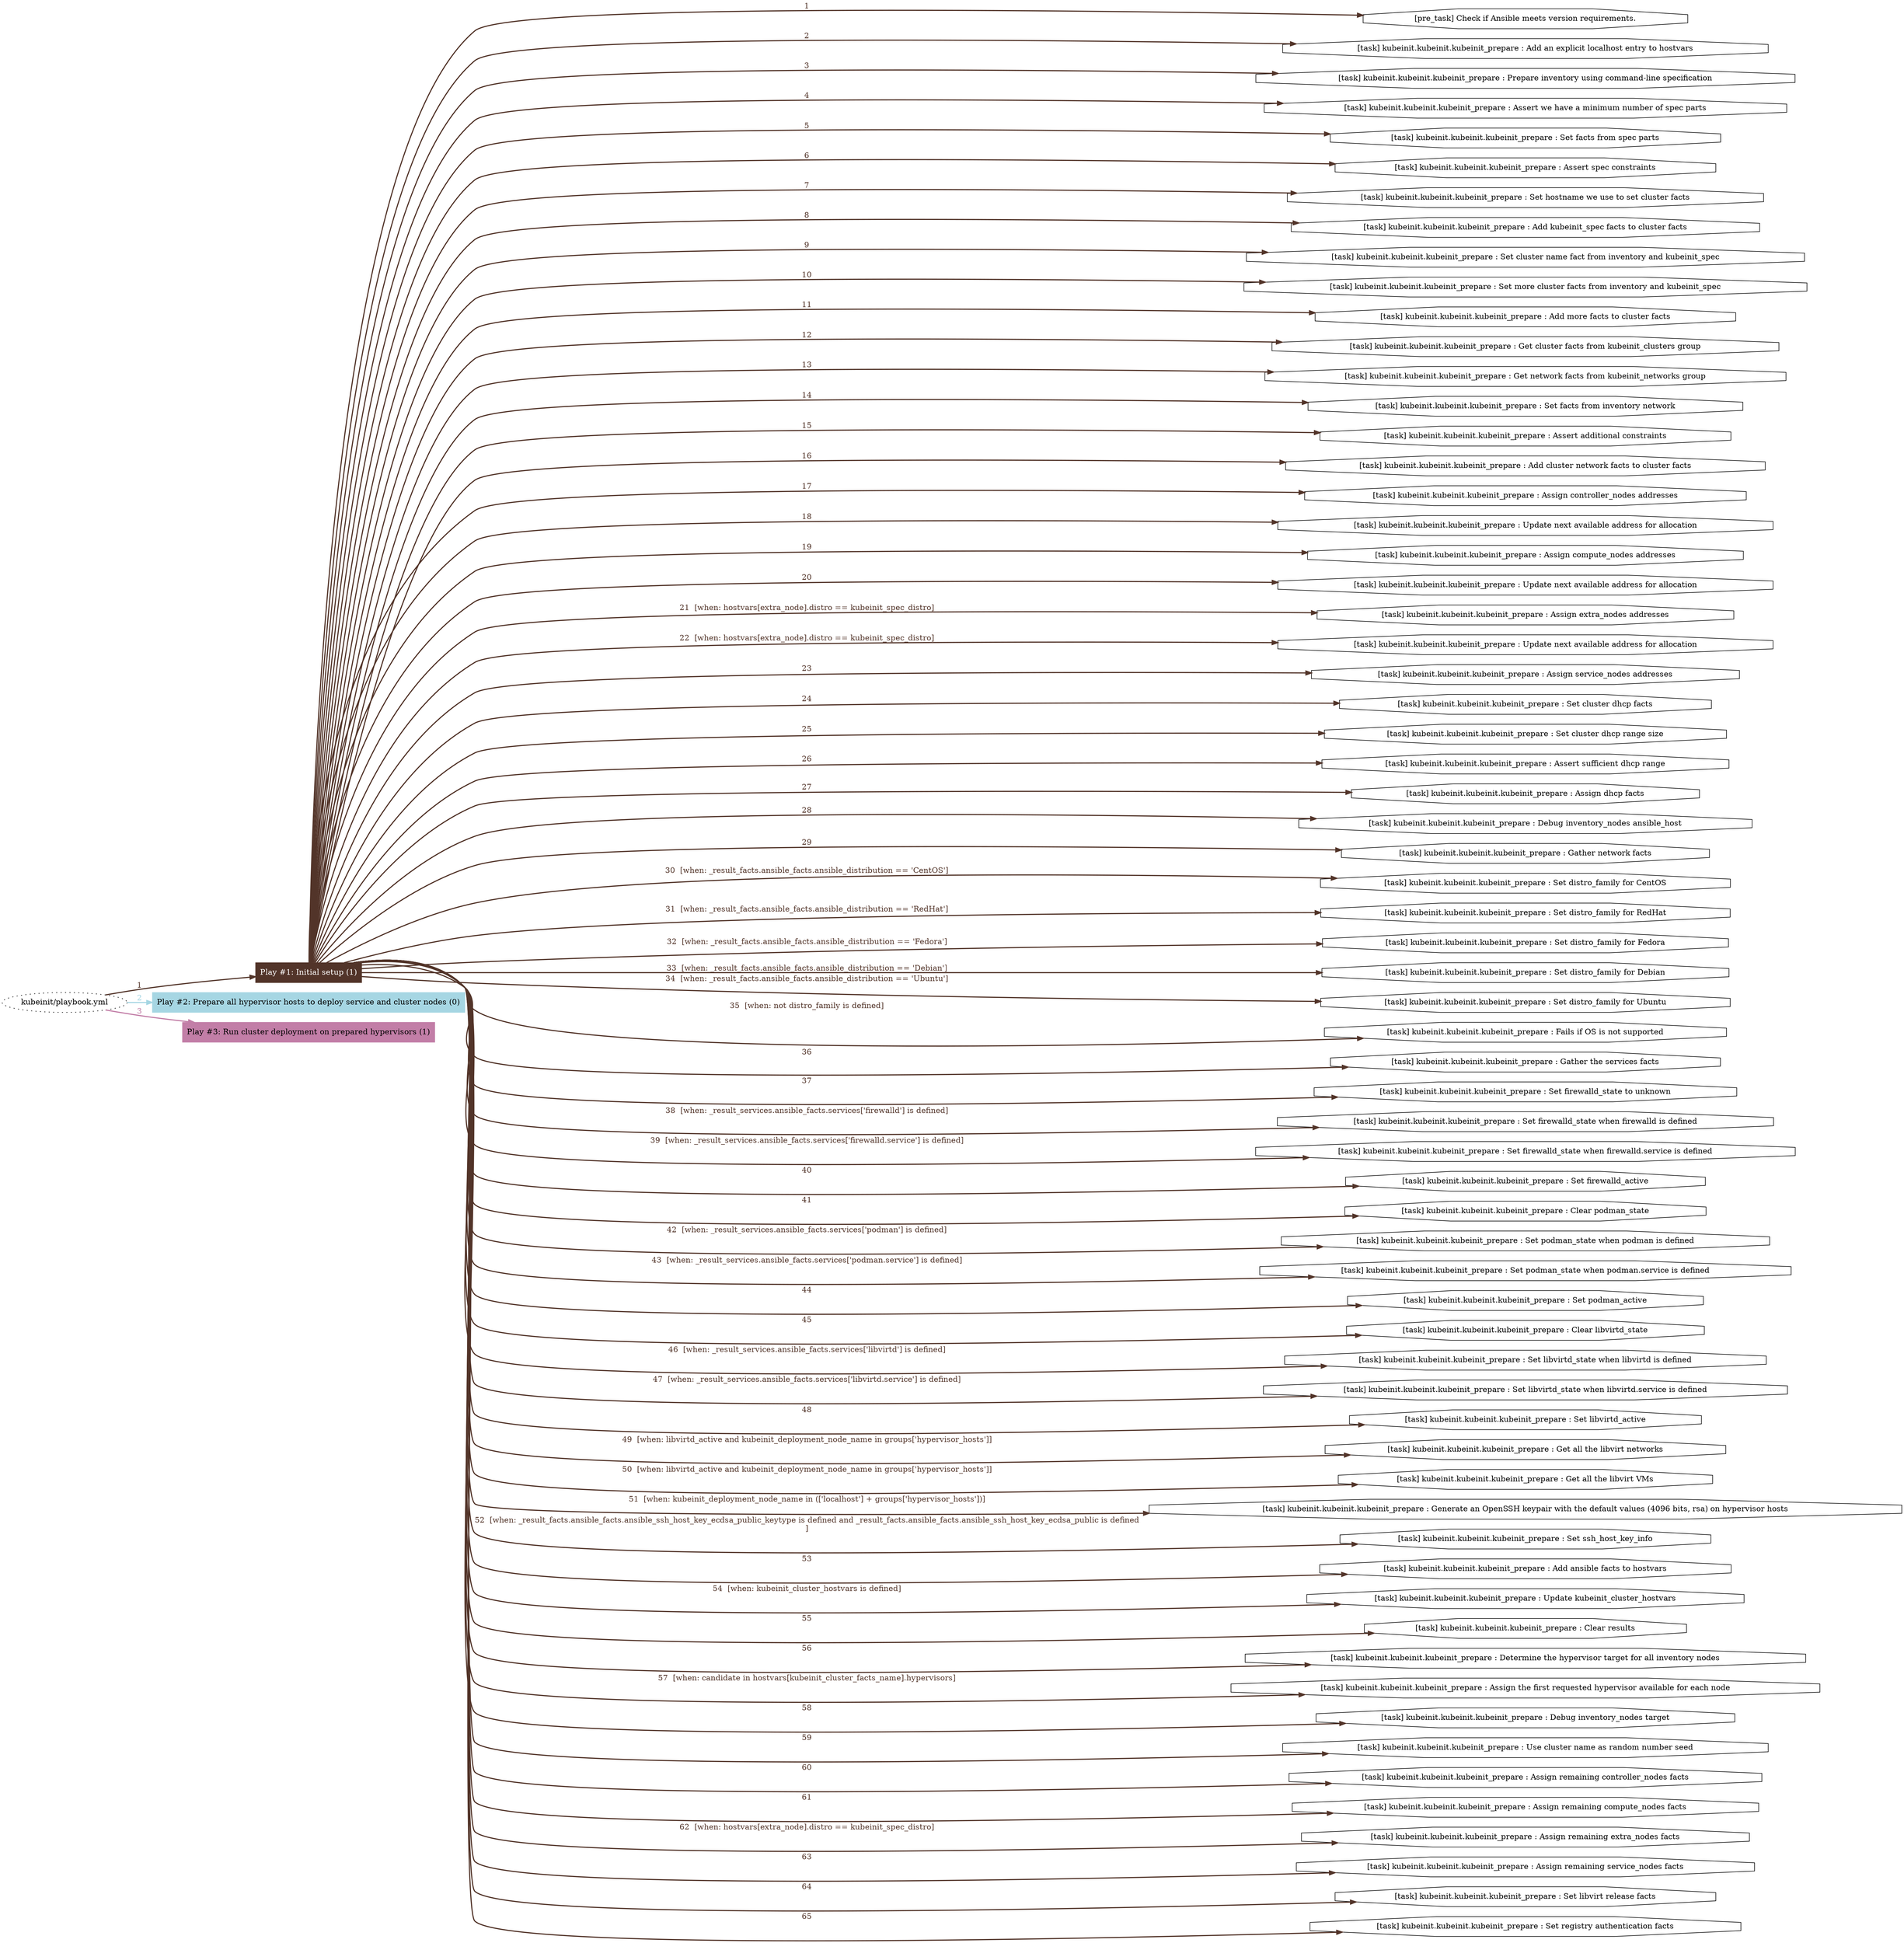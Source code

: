 digraph "kubeinit/playbook.yml "{
	graph [concentrate=true ordering=in rankdir=LR ratio=fill]
	edge [esep=5 sep=10]
	"kubeinit/playbook.yml" [id=root_node style=dotted]
	subgraph "Play #1: Initial setup (1) "{
		"Play #1: Initial setup (1)" [color="#523429" fontcolor="#ffffff" id="play_fb3e9889-a37f-4d91-8123-f885df823b3f" shape=box style=filled tooltip=localhost]
		"kubeinit/playbook.yml" -> "Play #1: Initial setup (1)" [label=1 color="#523429" fontcolor="#523429" id="edge_e3ac896d-ec5a-4b79-98dc-c847adf745d7" style=bold]
		"pre_task_3ac13b20-b242-4e20-9755-6879030642c3" [label="[pre_task] Check if Ansible meets version requirements." id="pre_task_3ac13b20-b242-4e20-9755-6879030642c3" shape=octagon tooltip="[pre_task] Check if Ansible meets version requirements."]
		"Play #1: Initial setup (1)" -> "pre_task_3ac13b20-b242-4e20-9755-6879030642c3" [label=1 color="#523429" fontcolor="#523429" id="edge_63a256e7-19c1-4259-9911-24c0b7e95ba1" style=bold]
		"task_356490b2-1d2c-4c86-99fb-ce3a576d443b" [label="[task] kubeinit.kubeinit.kubeinit_prepare : Add an explicit localhost entry to hostvars" id="task_356490b2-1d2c-4c86-99fb-ce3a576d443b" shape=octagon tooltip="[task] kubeinit.kubeinit.kubeinit_prepare : Add an explicit localhost entry to hostvars"]
		"Play #1: Initial setup (1)" -> "task_356490b2-1d2c-4c86-99fb-ce3a576d443b" [label=2 color="#523429" fontcolor="#523429" id="edge_3f77a9e0-77f9-4987-a191-64cf9f8c4ec0" style=bold]
		"task_fca75aa2-fc07-483d-b1dd-818264964ac4" [label="[task] kubeinit.kubeinit.kubeinit_prepare : Prepare inventory using command-line specification" id="task_fca75aa2-fc07-483d-b1dd-818264964ac4" shape=octagon tooltip="[task] kubeinit.kubeinit.kubeinit_prepare : Prepare inventory using command-line specification"]
		"Play #1: Initial setup (1)" -> "task_fca75aa2-fc07-483d-b1dd-818264964ac4" [label=3 color="#523429" fontcolor="#523429" id="edge_53dbfe2f-34d0-4df8-8df3-082cd705d055" style=bold]
		"task_6beba89e-fbeb-455a-9f98-7b9515a11a96" [label="[task] kubeinit.kubeinit.kubeinit_prepare : Assert we have a minimum number of spec parts" id="task_6beba89e-fbeb-455a-9f98-7b9515a11a96" shape=octagon tooltip="[task] kubeinit.kubeinit.kubeinit_prepare : Assert we have a minimum number of spec parts"]
		"Play #1: Initial setup (1)" -> "task_6beba89e-fbeb-455a-9f98-7b9515a11a96" [label=4 color="#523429" fontcolor="#523429" id="edge_03d23174-b334-454b-8e5e-d85d301cc60e" style=bold]
		"task_1f3a478d-912c-4ea5-9ed3-e17fc61c9190" [label="[task] kubeinit.kubeinit.kubeinit_prepare : Set facts from spec parts" id="task_1f3a478d-912c-4ea5-9ed3-e17fc61c9190" shape=octagon tooltip="[task] kubeinit.kubeinit.kubeinit_prepare : Set facts from spec parts"]
		"Play #1: Initial setup (1)" -> "task_1f3a478d-912c-4ea5-9ed3-e17fc61c9190" [label=5 color="#523429" fontcolor="#523429" id="edge_02f733e7-c06d-47b5-90b9-e4122a62eb21" style=bold]
		"task_27d45bc1-1289-4234-a64c-27352b0ea6ef" [label="[task] kubeinit.kubeinit.kubeinit_prepare : Assert spec constraints" id="task_27d45bc1-1289-4234-a64c-27352b0ea6ef" shape=octagon tooltip="[task] kubeinit.kubeinit.kubeinit_prepare : Assert spec constraints"]
		"Play #1: Initial setup (1)" -> "task_27d45bc1-1289-4234-a64c-27352b0ea6ef" [label=6 color="#523429" fontcolor="#523429" id="edge_6001d0e4-61d1-4226-a928-b4a48510f91b" style=bold]
		"task_029d81fe-b4ca-458d-abb3-d2acb375075b" [label="[task] kubeinit.kubeinit.kubeinit_prepare : Set hostname we use to set cluster facts" id="task_029d81fe-b4ca-458d-abb3-d2acb375075b" shape=octagon tooltip="[task] kubeinit.kubeinit.kubeinit_prepare : Set hostname we use to set cluster facts"]
		"Play #1: Initial setup (1)" -> "task_029d81fe-b4ca-458d-abb3-d2acb375075b" [label=7 color="#523429" fontcolor="#523429" id="edge_65544af6-d05a-46e2-9b46-539beac92bb4" style=bold]
		"task_f1887a37-bcbc-4e96-aa69-69a2c97e4e98" [label="[task] kubeinit.kubeinit.kubeinit_prepare : Add kubeinit_spec facts to cluster facts" id="task_f1887a37-bcbc-4e96-aa69-69a2c97e4e98" shape=octagon tooltip="[task] kubeinit.kubeinit.kubeinit_prepare : Add kubeinit_spec facts to cluster facts"]
		"Play #1: Initial setup (1)" -> "task_f1887a37-bcbc-4e96-aa69-69a2c97e4e98" [label=8 color="#523429" fontcolor="#523429" id="edge_64386334-eaed-4ee2-93c6-54bd59d6c096" style=bold]
		"task_47c46cd7-09b9-44a9-85a7-422dad760238" [label="[task] kubeinit.kubeinit.kubeinit_prepare : Set cluster name fact from inventory and kubeinit_spec" id="task_47c46cd7-09b9-44a9-85a7-422dad760238" shape=octagon tooltip="[task] kubeinit.kubeinit.kubeinit_prepare : Set cluster name fact from inventory and kubeinit_spec"]
		"Play #1: Initial setup (1)" -> "task_47c46cd7-09b9-44a9-85a7-422dad760238" [label=9 color="#523429" fontcolor="#523429" id="edge_bfe7889e-c102-4e1f-983a-8ab1df2492c3" style=bold]
		"task_2e8d1c36-e83e-4ec6-b601-c21c79f1bdae" [label="[task] kubeinit.kubeinit.kubeinit_prepare : Set more cluster facts from inventory and kubeinit_spec" id="task_2e8d1c36-e83e-4ec6-b601-c21c79f1bdae" shape=octagon tooltip="[task] kubeinit.kubeinit.kubeinit_prepare : Set more cluster facts from inventory and kubeinit_spec"]
		"Play #1: Initial setup (1)" -> "task_2e8d1c36-e83e-4ec6-b601-c21c79f1bdae" [label=10 color="#523429" fontcolor="#523429" id="edge_a4461e0c-5b00-4a89-8df2-0a04e1ed33fb" style=bold]
		"task_e19e3eb4-7c86-4123-980b-983cc5444506" [label="[task] kubeinit.kubeinit.kubeinit_prepare : Add more facts to cluster facts" id="task_e19e3eb4-7c86-4123-980b-983cc5444506" shape=octagon tooltip="[task] kubeinit.kubeinit.kubeinit_prepare : Add more facts to cluster facts"]
		"Play #1: Initial setup (1)" -> "task_e19e3eb4-7c86-4123-980b-983cc5444506" [label=11 color="#523429" fontcolor="#523429" id="edge_e15275b2-a24c-42e9-bd14-8f8016bd9b69" style=bold]
		"task_ba8c462d-f7c4-4196-bd7d-78319c8ab269" [label="[task] kubeinit.kubeinit.kubeinit_prepare : Get cluster facts from kubeinit_clusters group" id="task_ba8c462d-f7c4-4196-bd7d-78319c8ab269" shape=octagon tooltip="[task] kubeinit.kubeinit.kubeinit_prepare : Get cluster facts from kubeinit_clusters group"]
		"Play #1: Initial setup (1)" -> "task_ba8c462d-f7c4-4196-bd7d-78319c8ab269" [label=12 color="#523429" fontcolor="#523429" id="edge_97c91882-183d-4155-97c0-472f22446b44" style=bold]
		"task_187b9d51-836e-4e17-88df-e1377ba70560" [label="[task] kubeinit.kubeinit.kubeinit_prepare : Get network facts from kubeinit_networks group" id="task_187b9d51-836e-4e17-88df-e1377ba70560" shape=octagon tooltip="[task] kubeinit.kubeinit.kubeinit_prepare : Get network facts from kubeinit_networks group"]
		"Play #1: Initial setup (1)" -> "task_187b9d51-836e-4e17-88df-e1377ba70560" [label=13 color="#523429" fontcolor="#523429" id="edge_7c996d10-7d31-4978-bbb6-9b830c15c1de" style=bold]
		"task_0c28579a-62b9-4f11-a3a1-190afd5a5ca8" [label="[task] kubeinit.kubeinit.kubeinit_prepare : Set facts from inventory network" id="task_0c28579a-62b9-4f11-a3a1-190afd5a5ca8" shape=octagon tooltip="[task] kubeinit.kubeinit.kubeinit_prepare : Set facts from inventory network"]
		"Play #1: Initial setup (1)" -> "task_0c28579a-62b9-4f11-a3a1-190afd5a5ca8" [label=14 color="#523429" fontcolor="#523429" id="edge_94a6718b-cfd1-485a-b1b5-2b937c435817" style=bold]
		"task_e4beba75-5b89-4c2a-909a-b6359b9d6ead" [label="[task] kubeinit.kubeinit.kubeinit_prepare : Assert additional constraints" id="task_e4beba75-5b89-4c2a-909a-b6359b9d6ead" shape=octagon tooltip="[task] kubeinit.kubeinit.kubeinit_prepare : Assert additional constraints"]
		"Play #1: Initial setup (1)" -> "task_e4beba75-5b89-4c2a-909a-b6359b9d6ead" [label=15 color="#523429" fontcolor="#523429" id="edge_acbe978c-c299-4b2c-b4ca-7fc89b21cbd1" style=bold]
		"task_3c1dded0-1079-4007-b73c-4fae35e12599" [label="[task] kubeinit.kubeinit.kubeinit_prepare : Add cluster network facts to cluster facts" id="task_3c1dded0-1079-4007-b73c-4fae35e12599" shape=octagon tooltip="[task] kubeinit.kubeinit.kubeinit_prepare : Add cluster network facts to cluster facts"]
		"Play #1: Initial setup (1)" -> "task_3c1dded0-1079-4007-b73c-4fae35e12599" [label=16 color="#523429" fontcolor="#523429" id="edge_e0532211-1e30-4f8a-89d5-8d00e04197de" style=bold]
		"task_60765db5-1d69-44af-a3dd-c1c8b7ad87f2" [label="[task] kubeinit.kubeinit.kubeinit_prepare : Assign controller_nodes addresses" id="task_60765db5-1d69-44af-a3dd-c1c8b7ad87f2" shape=octagon tooltip="[task] kubeinit.kubeinit.kubeinit_prepare : Assign controller_nodes addresses"]
		"Play #1: Initial setup (1)" -> "task_60765db5-1d69-44af-a3dd-c1c8b7ad87f2" [label=17 color="#523429" fontcolor="#523429" id="edge_15f5b7ed-fc8e-41eb-bee7-cb4ffa57611f" style=bold]
		"task_4cb24096-a855-4df8-9efb-323170fa9eb9" [label="[task] kubeinit.kubeinit.kubeinit_prepare : Update next available address for allocation" id="task_4cb24096-a855-4df8-9efb-323170fa9eb9" shape=octagon tooltip="[task] kubeinit.kubeinit.kubeinit_prepare : Update next available address for allocation"]
		"Play #1: Initial setup (1)" -> "task_4cb24096-a855-4df8-9efb-323170fa9eb9" [label=18 color="#523429" fontcolor="#523429" id="edge_563e4579-4891-46dc-ac9d-f2c3296d2b8b" style=bold]
		"task_109be889-8550-456f-b273-911aa5fad05b" [label="[task] kubeinit.kubeinit.kubeinit_prepare : Assign compute_nodes addresses" id="task_109be889-8550-456f-b273-911aa5fad05b" shape=octagon tooltip="[task] kubeinit.kubeinit.kubeinit_prepare : Assign compute_nodes addresses"]
		"Play #1: Initial setup (1)" -> "task_109be889-8550-456f-b273-911aa5fad05b" [label=19 color="#523429" fontcolor="#523429" id="edge_134420d5-8f4a-4897-ba98-f6d1b4cdfccd" style=bold]
		"task_1784dc71-c8d3-462d-a15d-c7c7640d92f4" [label="[task] kubeinit.kubeinit.kubeinit_prepare : Update next available address for allocation" id="task_1784dc71-c8d3-462d-a15d-c7c7640d92f4" shape=octagon tooltip="[task] kubeinit.kubeinit.kubeinit_prepare : Update next available address for allocation"]
		"Play #1: Initial setup (1)" -> "task_1784dc71-c8d3-462d-a15d-c7c7640d92f4" [label=20 color="#523429" fontcolor="#523429" id="edge_f2de4bad-5481-4688-9fc4-794404ff72f4" style=bold]
		"task_3734ff89-dadc-4366-8e29-4692e8cc6291" [label="[task] kubeinit.kubeinit.kubeinit_prepare : Assign extra_nodes addresses" id="task_3734ff89-dadc-4366-8e29-4692e8cc6291" shape=octagon tooltip="[task] kubeinit.kubeinit.kubeinit_prepare : Assign extra_nodes addresses"]
		"Play #1: Initial setup (1)" -> "task_3734ff89-dadc-4366-8e29-4692e8cc6291" [label="21  [when: hostvars[extra_node].distro == kubeinit_spec_distro]" color="#523429" fontcolor="#523429" id="edge_28911cfa-f72e-4bb2-99b9-d760637f9634" style=bold]
		"task_7556a25f-39e1-47fe-883e-cb61278f4b73" [label="[task] kubeinit.kubeinit.kubeinit_prepare : Update next available address for allocation" id="task_7556a25f-39e1-47fe-883e-cb61278f4b73" shape=octagon tooltip="[task] kubeinit.kubeinit.kubeinit_prepare : Update next available address for allocation"]
		"Play #1: Initial setup (1)" -> "task_7556a25f-39e1-47fe-883e-cb61278f4b73" [label="22  [when: hostvars[extra_node].distro == kubeinit_spec_distro]" color="#523429" fontcolor="#523429" id="edge_2ad9bebd-ef14-43a7-ad42-58f2898567fd" style=bold]
		"task_5307a10e-c524-4df9-8aea-37ffdd33da76" [label="[task] kubeinit.kubeinit.kubeinit_prepare : Assign service_nodes addresses" id="task_5307a10e-c524-4df9-8aea-37ffdd33da76" shape=octagon tooltip="[task] kubeinit.kubeinit.kubeinit_prepare : Assign service_nodes addresses"]
		"Play #1: Initial setup (1)" -> "task_5307a10e-c524-4df9-8aea-37ffdd33da76" [label=23 color="#523429" fontcolor="#523429" id="edge_43c57793-2247-45e3-a8c4-c0f0b8682e7e" style=bold]
		"task_4813063c-e606-4134-81b6-8d2cbf4a2da1" [label="[task] kubeinit.kubeinit.kubeinit_prepare : Set cluster dhcp facts" id="task_4813063c-e606-4134-81b6-8d2cbf4a2da1" shape=octagon tooltip="[task] kubeinit.kubeinit.kubeinit_prepare : Set cluster dhcp facts"]
		"Play #1: Initial setup (1)" -> "task_4813063c-e606-4134-81b6-8d2cbf4a2da1" [label=24 color="#523429" fontcolor="#523429" id="edge_abd8f13a-cc08-436e-9cbb-e34706eff18e" style=bold]
		"task_f802f31e-c345-4ccf-90ca-377d74cf8442" [label="[task] kubeinit.kubeinit.kubeinit_prepare : Set cluster dhcp range size" id="task_f802f31e-c345-4ccf-90ca-377d74cf8442" shape=octagon tooltip="[task] kubeinit.kubeinit.kubeinit_prepare : Set cluster dhcp range size"]
		"Play #1: Initial setup (1)" -> "task_f802f31e-c345-4ccf-90ca-377d74cf8442" [label=25 color="#523429" fontcolor="#523429" id="edge_41316763-a6e5-444e-a457-97bbceea0eab" style=bold]
		"task_2b067b19-3492-4b77-80f9-22b6eb7880c9" [label="[task] kubeinit.kubeinit.kubeinit_prepare : Assert sufficient dhcp range" id="task_2b067b19-3492-4b77-80f9-22b6eb7880c9" shape=octagon tooltip="[task] kubeinit.kubeinit.kubeinit_prepare : Assert sufficient dhcp range"]
		"Play #1: Initial setup (1)" -> "task_2b067b19-3492-4b77-80f9-22b6eb7880c9" [label=26 color="#523429" fontcolor="#523429" id="edge_e3413327-c99e-4211-87ac-2eb5a287a58b" style=bold]
		"task_fd61f5f5-c6c9-4db1-9e28-d5a04d9f9639" [label="[task] kubeinit.kubeinit.kubeinit_prepare : Assign dhcp facts" id="task_fd61f5f5-c6c9-4db1-9e28-d5a04d9f9639" shape=octagon tooltip="[task] kubeinit.kubeinit.kubeinit_prepare : Assign dhcp facts"]
		"Play #1: Initial setup (1)" -> "task_fd61f5f5-c6c9-4db1-9e28-d5a04d9f9639" [label=27 color="#523429" fontcolor="#523429" id="edge_0cd966e5-8f63-4786-8a1e-a5753d187645" style=bold]
		"task_31c28ef7-3d2a-4b4e-be40-dec666362ad1" [label="[task] kubeinit.kubeinit.kubeinit_prepare : Debug inventory_nodes ansible_host" id="task_31c28ef7-3d2a-4b4e-be40-dec666362ad1" shape=octagon tooltip="[task] kubeinit.kubeinit.kubeinit_prepare : Debug inventory_nodes ansible_host"]
		"Play #1: Initial setup (1)" -> "task_31c28ef7-3d2a-4b4e-be40-dec666362ad1" [label=28 color="#523429" fontcolor="#523429" id="edge_eac3e5cb-f52c-4317-9cd7-f168a2d120e6" style=bold]
		"task_dc264307-1754-4dcf-85e3-0a19764222c5" [label="[task] kubeinit.kubeinit.kubeinit_prepare : Gather network facts" id="task_dc264307-1754-4dcf-85e3-0a19764222c5" shape=octagon tooltip="[task] kubeinit.kubeinit.kubeinit_prepare : Gather network facts"]
		"Play #1: Initial setup (1)" -> "task_dc264307-1754-4dcf-85e3-0a19764222c5" [label=29 color="#523429" fontcolor="#523429" id="edge_d6c7151f-c042-4c5f-9455-38fd91324660" style=bold]
		"task_41037470-a376-48fc-9579-f505bba86f1d" [label="[task] kubeinit.kubeinit.kubeinit_prepare : Set distro_family for CentOS" id="task_41037470-a376-48fc-9579-f505bba86f1d" shape=octagon tooltip="[task] kubeinit.kubeinit.kubeinit_prepare : Set distro_family for CentOS"]
		"Play #1: Initial setup (1)" -> "task_41037470-a376-48fc-9579-f505bba86f1d" [label="30  [when: _result_facts.ansible_facts.ansible_distribution == 'CentOS']" color="#523429" fontcolor="#523429" id="edge_73129cb0-5ed6-4cf4-b164-a885406878ed" style=bold]
		"task_52c993de-05ae-4be2-ad72-c1e8fa28ce5d" [label="[task] kubeinit.kubeinit.kubeinit_prepare : Set distro_family for RedHat" id="task_52c993de-05ae-4be2-ad72-c1e8fa28ce5d" shape=octagon tooltip="[task] kubeinit.kubeinit.kubeinit_prepare : Set distro_family for RedHat"]
		"Play #1: Initial setup (1)" -> "task_52c993de-05ae-4be2-ad72-c1e8fa28ce5d" [label="31  [when: _result_facts.ansible_facts.ansible_distribution == 'RedHat']" color="#523429" fontcolor="#523429" id="edge_6da35509-5be0-4b7b-867e-1a2b4bc06da4" style=bold]
		"task_db37328b-49f4-4b1b-860e-671a424806cb" [label="[task] kubeinit.kubeinit.kubeinit_prepare : Set distro_family for Fedora" id="task_db37328b-49f4-4b1b-860e-671a424806cb" shape=octagon tooltip="[task] kubeinit.kubeinit.kubeinit_prepare : Set distro_family for Fedora"]
		"Play #1: Initial setup (1)" -> "task_db37328b-49f4-4b1b-860e-671a424806cb" [label="32  [when: _result_facts.ansible_facts.ansible_distribution == 'Fedora']" color="#523429" fontcolor="#523429" id="edge_4d48736d-8b7e-43a7-9633-ac64c8dc24e3" style=bold]
		"task_94b427e7-02b1-4532-af6e-9b534da35d14" [label="[task] kubeinit.kubeinit.kubeinit_prepare : Set distro_family for Debian" id="task_94b427e7-02b1-4532-af6e-9b534da35d14" shape=octagon tooltip="[task] kubeinit.kubeinit.kubeinit_prepare : Set distro_family for Debian"]
		"Play #1: Initial setup (1)" -> "task_94b427e7-02b1-4532-af6e-9b534da35d14" [label="33  [when: _result_facts.ansible_facts.ansible_distribution == 'Debian']" color="#523429" fontcolor="#523429" id="edge_c889f69b-0f04-4e9a-a72b-64c8de54023c" style=bold]
		"task_9f50fc8e-e75f-4de2-aeb5-9e6ecd3366a7" [label="[task] kubeinit.kubeinit.kubeinit_prepare : Set distro_family for Ubuntu" id="task_9f50fc8e-e75f-4de2-aeb5-9e6ecd3366a7" shape=octagon tooltip="[task] kubeinit.kubeinit.kubeinit_prepare : Set distro_family for Ubuntu"]
		"Play #1: Initial setup (1)" -> "task_9f50fc8e-e75f-4de2-aeb5-9e6ecd3366a7" [label="34  [when: _result_facts.ansible_facts.ansible_distribution == 'Ubuntu']" color="#523429" fontcolor="#523429" id="edge_b26caff9-3734-4442-aaed-05c3e31f8a30" style=bold]
		"task_68e376fb-8c00-43f6-b5d1-521ec49ec035" [label="[task] kubeinit.kubeinit.kubeinit_prepare : Fails if OS is not supported" id="task_68e376fb-8c00-43f6-b5d1-521ec49ec035" shape=octagon tooltip="[task] kubeinit.kubeinit.kubeinit_prepare : Fails if OS is not supported"]
		"Play #1: Initial setup (1)" -> "task_68e376fb-8c00-43f6-b5d1-521ec49ec035" [label="35  [when: not distro_family is defined]" color="#523429" fontcolor="#523429" id="edge_a5aaa6ed-b90a-4adc-a70b-51c37849f558" style=bold]
		"task_696a1c3d-22bf-400d-aa40-b0ba453a53fb" [label="[task] kubeinit.kubeinit.kubeinit_prepare : Gather the services facts" id="task_696a1c3d-22bf-400d-aa40-b0ba453a53fb" shape=octagon tooltip="[task] kubeinit.kubeinit.kubeinit_prepare : Gather the services facts"]
		"Play #1: Initial setup (1)" -> "task_696a1c3d-22bf-400d-aa40-b0ba453a53fb" [label=36 color="#523429" fontcolor="#523429" id="edge_e10fe66c-443d-417b-b016-2cc6492411ba" style=bold]
		"task_416e19a2-3486-4a69-a32b-9957ae3abef9" [label="[task] kubeinit.kubeinit.kubeinit_prepare : Set firewalld_state to unknown" id="task_416e19a2-3486-4a69-a32b-9957ae3abef9" shape=octagon tooltip="[task] kubeinit.kubeinit.kubeinit_prepare : Set firewalld_state to unknown"]
		"Play #1: Initial setup (1)" -> "task_416e19a2-3486-4a69-a32b-9957ae3abef9" [label=37 color="#523429" fontcolor="#523429" id="edge_bfa16c4a-6cb3-4674-9c5a-19f3e2248404" style=bold]
		"task_12bb008f-db84-4109-bb6b-56b74e4504a2" [label="[task] kubeinit.kubeinit.kubeinit_prepare : Set firewalld_state when firewalld is defined" id="task_12bb008f-db84-4109-bb6b-56b74e4504a2" shape=octagon tooltip="[task] kubeinit.kubeinit.kubeinit_prepare : Set firewalld_state when firewalld is defined"]
		"Play #1: Initial setup (1)" -> "task_12bb008f-db84-4109-bb6b-56b74e4504a2" [label="38  [when: _result_services.ansible_facts.services['firewalld'] is defined]" color="#523429" fontcolor="#523429" id="edge_791b4c4d-7527-45f4-9ec8-57a4de009c78" style=bold]
		"task_b16607f7-b71a-4b09-bda3-39c9f94b3a96" [label="[task] kubeinit.kubeinit.kubeinit_prepare : Set firewalld_state when firewalld.service is defined" id="task_b16607f7-b71a-4b09-bda3-39c9f94b3a96" shape=octagon tooltip="[task] kubeinit.kubeinit.kubeinit_prepare : Set firewalld_state when firewalld.service is defined"]
		"Play #1: Initial setup (1)" -> "task_b16607f7-b71a-4b09-bda3-39c9f94b3a96" [label="39  [when: _result_services.ansible_facts.services['firewalld.service'] is defined]" color="#523429" fontcolor="#523429" id="edge_fa29b32f-c5ae-45e4-96c2-1dff38da4970" style=bold]
		"task_55b143b9-c509-4cca-ad2a-3726e87a9c83" [label="[task] kubeinit.kubeinit.kubeinit_prepare : Set firewalld_active" id="task_55b143b9-c509-4cca-ad2a-3726e87a9c83" shape=octagon tooltip="[task] kubeinit.kubeinit.kubeinit_prepare : Set firewalld_active"]
		"Play #1: Initial setup (1)" -> "task_55b143b9-c509-4cca-ad2a-3726e87a9c83" [label=40 color="#523429" fontcolor="#523429" id="edge_40aceb51-8c97-43ed-a309-89661600ae30" style=bold]
		"task_eb75f978-15b7-418b-b75a-186d879961bf" [label="[task] kubeinit.kubeinit.kubeinit_prepare : Clear podman_state" id="task_eb75f978-15b7-418b-b75a-186d879961bf" shape=octagon tooltip="[task] kubeinit.kubeinit.kubeinit_prepare : Clear podman_state"]
		"Play #1: Initial setup (1)" -> "task_eb75f978-15b7-418b-b75a-186d879961bf" [label=41 color="#523429" fontcolor="#523429" id="edge_6a01d1d3-10ea-410a-a7cc-37f447207146" style=bold]
		"task_f38f6d5a-37fd-4f19-908d-bc952306a31f" [label="[task] kubeinit.kubeinit.kubeinit_prepare : Set podman_state when podman is defined" id="task_f38f6d5a-37fd-4f19-908d-bc952306a31f" shape=octagon tooltip="[task] kubeinit.kubeinit.kubeinit_prepare : Set podman_state when podman is defined"]
		"Play #1: Initial setup (1)" -> "task_f38f6d5a-37fd-4f19-908d-bc952306a31f" [label="42  [when: _result_services.ansible_facts.services['podman'] is defined]" color="#523429" fontcolor="#523429" id="edge_02d5562e-bd74-44ee-a6ec-d15229c9cf28" style=bold]
		"task_015f2496-0281-4d1f-a23b-ae7ca352592c" [label="[task] kubeinit.kubeinit.kubeinit_prepare : Set podman_state when podman.service is defined" id="task_015f2496-0281-4d1f-a23b-ae7ca352592c" shape=octagon tooltip="[task] kubeinit.kubeinit.kubeinit_prepare : Set podman_state when podman.service is defined"]
		"Play #1: Initial setup (1)" -> "task_015f2496-0281-4d1f-a23b-ae7ca352592c" [label="43  [when: _result_services.ansible_facts.services['podman.service'] is defined]" color="#523429" fontcolor="#523429" id="edge_8c6ff21e-754a-4898-9161-a9f588e64558" style=bold]
		"task_8f80a5ac-b9f2-439b-a8a1-ae041624f811" [label="[task] kubeinit.kubeinit.kubeinit_prepare : Set podman_active" id="task_8f80a5ac-b9f2-439b-a8a1-ae041624f811" shape=octagon tooltip="[task] kubeinit.kubeinit.kubeinit_prepare : Set podman_active"]
		"Play #1: Initial setup (1)" -> "task_8f80a5ac-b9f2-439b-a8a1-ae041624f811" [label=44 color="#523429" fontcolor="#523429" id="edge_906813e2-55b6-4b05-9c50-d865da11d39a" style=bold]
		"task_38794e18-dd86-489d-85a3-4dbe0e6885ce" [label="[task] kubeinit.kubeinit.kubeinit_prepare : Clear libvirtd_state" id="task_38794e18-dd86-489d-85a3-4dbe0e6885ce" shape=octagon tooltip="[task] kubeinit.kubeinit.kubeinit_prepare : Clear libvirtd_state"]
		"Play #1: Initial setup (1)" -> "task_38794e18-dd86-489d-85a3-4dbe0e6885ce" [label=45 color="#523429" fontcolor="#523429" id="edge_47c73ccf-6f08-4c02-8793-14ba23ca9cb3" style=bold]
		"task_20ad5412-aa83-4e3c-862c-928b4599c778" [label="[task] kubeinit.kubeinit.kubeinit_prepare : Set libvirtd_state when libvirtd is defined" id="task_20ad5412-aa83-4e3c-862c-928b4599c778" shape=octagon tooltip="[task] kubeinit.kubeinit.kubeinit_prepare : Set libvirtd_state when libvirtd is defined"]
		"Play #1: Initial setup (1)" -> "task_20ad5412-aa83-4e3c-862c-928b4599c778" [label="46  [when: _result_services.ansible_facts.services['libvirtd'] is defined]" color="#523429" fontcolor="#523429" id="edge_6739440b-ea7c-4ef1-a99a-d23c8eb4ab38" style=bold]
		"task_289e06df-cc2e-4718-ab17-1ca64876a928" [label="[task] kubeinit.kubeinit.kubeinit_prepare : Set libvirtd_state when libvirtd.service is defined" id="task_289e06df-cc2e-4718-ab17-1ca64876a928" shape=octagon tooltip="[task] kubeinit.kubeinit.kubeinit_prepare : Set libvirtd_state when libvirtd.service is defined"]
		"Play #1: Initial setup (1)" -> "task_289e06df-cc2e-4718-ab17-1ca64876a928" [label="47  [when: _result_services.ansible_facts.services['libvirtd.service'] is defined]" color="#523429" fontcolor="#523429" id="edge_879d5ef0-5bb7-483c-adf5-2678067b1e09" style=bold]
		"task_d9daf067-bced-4b20-97ed-ed379a0df0bc" [label="[task] kubeinit.kubeinit.kubeinit_prepare : Set libvirtd_active" id="task_d9daf067-bced-4b20-97ed-ed379a0df0bc" shape=octagon tooltip="[task] kubeinit.kubeinit.kubeinit_prepare : Set libvirtd_active"]
		"Play #1: Initial setup (1)" -> "task_d9daf067-bced-4b20-97ed-ed379a0df0bc" [label=48 color="#523429" fontcolor="#523429" id="edge_4efdfd3d-4d57-45d4-a1a5-d2c3d784d24b" style=bold]
		"task_93803d80-ad4c-43af-b7f1-6b28cd16bca4" [label="[task] kubeinit.kubeinit.kubeinit_prepare : Get all the libvirt networks" id="task_93803d80-ad4c-43af-b7f1-6b28cd16bca4" shape=octagon tooltip="[task] kubeinit.kubeinit.kubeinit_prepare : Get all the libvirt networks"]
		"Play #1: Initial setup (1)" -> "task_93803d80-ad4c-43af-b7f1-6b28cd16bca4" [label="49  [when: libvirtd_active and kubeinit_deployment_node_name in groups['hypervisor_hosts']]" color="#523429" fontcolor="#523429" id="edge_ab069b00-ba7f-421b-8c75-8d0fad4c8817" style=bold]
		"task_64f832cb-7e69-400b-9251-894b400434c6" [label="[task] kubeinit.kubeinit.kubeinit_prepare : Get all the libvirt VMs" id="task_64f832cb-7e69-400b-9251-894b400434c6" shape=octagon tooltip="[task] kubeinit.kubeinit.kubeinit_prepare : Get all the libvirt VMs"]
		"Play #1: Initial setup (1)" -> "task_64f832cb-7e69-400b-9251-894b400434c6" [label="50  [when: libvirtd_active and kubeinit_deployment_node_name in groups['hypervisor_hosts']]" color="#523429" fontcolor="#523429" id="edge_843ef6c3-a81e-4ad1-a090-1a5242a260b2" style=bold]
		"task_eef89b7b-78e2-41a4-9343-698f2d50ff1f" [label="[task] kubeinit.kubeinit.kubeinit_prepare : Generate an OpenSSH keypair with the default values (4096 bits, rsa) on hypervisor hosts" id="task_eef89b7b-78e2-41a4-9343-698f2d50ff1f" shape=octagon tooltip="[task] kubeinit.kubeinit.kubeinit_prepare : Generate an OpenSSH keypair with the default values (4096 bits, rsa) on hypervisor hosts"]
		"Play #1: Initial setup (1)" -> "task_eef89b7b-78e2-41a4-9343-698f2d50ff1f" [label="51  [when: kubeinit_deployment_node_name in (['localhost'] + groups['hypervisor_hosts'])]" color="#523429" fontcolor="#523429" id="edge_538a0bdd-3840-4e57-bf49-e898bec90848" style=bold]
		"task_8ee3d7f8-62b0-4469-9745-60d62e169592" [label="[task] kubeinit.kubeinit.kubeinit_prepare : Set ssh_host_key_info" id="task_8ee3d7f8-62b0-4469-9745-60d62e169592" shape=octagon tooltip="[task] kubeinit.kubeinit.kubeinit_prepare : Set ssh_host_key_info"]
		"Play #1: Initial setup (1)" -> "task_8ee3d7f8-62b0-4469-9745-60d62e169592" [label="52  [when: _result_facts.ansible_facts.ansible_ssh_host_key_ecdsa_public_keytype is defined and _result_facts.ansible_facts.ansible_ssh_host_key_ecdsa_public is defined
]" color="#523429" fontcolor="#523429" id="edge_49aee3a6-e54e-473b-918b-7bad228bdac0" style=bold]
		"task_4c8ac6e4-a257-471d-a101-8b28b462c854" [label="[task] kubeinit.kubeinit.kubeinit_prepare : Add ansible facts to hostvars" id="task_4c8ac6e4-a257-471d-a101-8b28b462c854" shape=octagon tooltip="[task] kubeinit.kubeinit.kubeinit_prepare : Add ansible facts to hostvars"]
		"Play #1: Initial setup (1)" -> "task_4c8ac6e4-a257-471d-a101-8b28b462c854" [label=53 color="#523429" fontcolor="#523429" id="edge_db5884f0-5997-4907-9a12-4e0c26aa802d" style=bold]
		"task_eafe0023-1e86-47be-8269-16a6955d8ecd" [label="[task] kubeinit.kubeinit.kubeinit_prepare : Update kubeinit_cluster_hostvars" id="task_eafe0023-1e86-47be-8269-16a6955d8ecd" shape=octagon tooltip="[task] kubeinit.kubeinit.kubeinit_prepare : Update kubeinit_cluster_hostvars"]
		"Play #1: Initial setup (1)" -> "task_eafe0023-1e86-47be-8269-16a6955d8ecd" [label="54  [when: kubeinit_cluster_hostvars is defined]" color="#523429" fontcolor="#523429" id="edge_911bd629-3848-4d9d-91ff-2ed2390082b0" style=bold]
		"task_656d7f82-0540-4e71-b30b-39621540e87e" [label="[task] kubeinit.kubeinit.kubeinit_prepare : Clear results" id="task_656d7f82-0540-4e71-b30b-39621540e87e" shape=octagon tooltip="[task] kubeinit.kubeinit.kubeinit_prepare : Clear results"]
		"Play #1: Initial setup (1)" -> "task_656d7f82-0540-4e71-b30b-39621540e87e" [label=55 color="#523429" fontcolor="#523429" id="edge_71f432a1-d503-472d-a1b4-961b8bbf2968" style=bold]
		"task_c7b8c252-e5a5-453e-bbf8-4a65f43632ec" [label="[task] kubeinit.kubeinit.kubeinit_prepare : Determine the hypervisor target for all inventory nodes" id="task_c7b8c252-e5a5-453e-bbf8-4a65f43632ec" shape=octagon tooltip="[task] kubeinit.kubeinit.kubeinit_prepare : Determine the hypervisor target for all inventory nodes"]
		"Play #1: Initial setup (1)" -> "task_c7b8c252-e5a5-453e-bbf8-4a65f43632ec" [label=56 color="#523429" fontcolor="#523429" id="edge_324949ac-3dfd-4322-b060-c2d6693cf815" style=bold]
		"task_68b5129c-450f-4d29-b9b4-f77107643bdc" [label="[task] kubeinit.kubeinit.kubeinit_prepare : Assign the first requested hypervisor available for each node" id="task_68b5129c-450f-4d29-b9b4-f77107643bdc" shape=octagon tooltip="[task] kubeinit.kubeinit.kubeinit_prepare : Assign the first requested hypervisor available for each node"]
		"Play #1: Initial setup (1)" -> "task_68b5129c-450f-4d29-b9b4-f77107643bdc" [label="57  [when: candidate in hostvars[kubeinit_cluster_facts_name].hypervisors]" color="#523429" fontcolor="#523429" id="edge_fbeb34ee-0d1e-46d5-9ba1-20596f3954d8" style=bold]
		"task_22aba31a-d857-4c24-ac3f-290472d08efc" [label="[task] kubeinit.kubeinit.kubeinit_prepare : Debug inventory_nodes target" id="task_22aba31a-d857-4c24-ac3f-290472d08efc" shape=octagon tooltip="[task] kubeinit.kubeinit.kubeinit_prepare : Debug inventory_nodes target"]
		"Play #1: Initial setup (1)" -> "task_22aba31a-d857-4c24-ac3f-290472d08efc" [label=58 color="#523429" fontcolor="#523429" id="edge_97075096-e33c-4aca-8521-6f3de6ead398" style=bold]
		"task_d1cc8c36-720a-45a9-bb5d-0bd849ff6694" [label="[task] kubeinit.kubeinit.kubeinit_prepare : Use cluster name as random number seed" id="task_d1cc8c36-720a-45a9-bb5d-0bd849ff6694" shape=octagon tooltip="[task] kubeinit.kubeinit.kubeinit_prepare : Use cluster name as random number seed"]
		"Play #1: Initial setup (1)" -> "task_d1cc8c36-720a-45a9-bb5d-0bd849ff6694" [label=59 color="#523429" fontcolor="#523429" id="edge_650ee039-bf6f-4e83-a4ca-2fd23369dff8" style=bold]
		"task_a41084a0-5249-432b-bfd2-1dbd59223c8a" [label="[task] kubeinit.kubeinit.kubeinit_prepare : Assign remaining controller_nodes facts" id="task_a41084a0-5249-432b-bfd2-1dbd59223c8a" shape=octagon tooltip="[task] kubeinit.kubeinit.kubeinit_prepare : Assign remaining controller_nodes facts"]
		"Play #1: Initial setup (1)" -> "task_a41084a0-5249-432b-bfd2-1dbd59223c8a" [label=60 color="#523429" fontcolor="#523429" id="edge_452bf6f6-516f-43ae-adc2-e30db1462a77" style=bold]
		"task_60686b47-8bca-4e43-a7b6-c2c7f35f9deb" [label="[task] kubeinit.kubeinit.kubeinit_prepare : Assign remaining compute_nodes facts" id="task_60686b47-8bca-4e43-a7b6-c2c7f35f9deb" shape=octagon tooltip="[task] kubeinit.kubeinit.kubeinit_prepare : Assign remaining compute_nodes facts"]
		"Play #1: Initial setup (1)" -> "task_60686b47-8bca-4e43-a7b6-c2c7f35f9deb" [label=61 color="#523429" fontcolor="#523429" id="edge_be40128b-6984-4fc4-b065-c064169c5c28" style=bold]
		"task_0fb59f79-8ee6-47ea-9799-279fdd236a5b" [label="[task] kubeinit.kubeinit.kubeinit_prepare : Assign remaining extra_nodes facts" id="task_0fb59f79-8ee6-47ea-9799-279fdd236a5b" shape=octagon tooltip="[task] kubeinit.kubeinit.kubeinit_prepare : Assign remaining extra_nodes facts"]
		"Play #1: Initial setup (1)" -> "task_0fb59f79-8ee6-47ea-9799-279fdd236a5b" [label="62  [when: hostvars[extra_node].distro == kubeinit_spec_distro]" color="#523429" fontcolor="#523429" id="edge_19ab8753-b662-48a5-bae4-2c9a067e1f9e" style=bold]
		"task_8151c530-6ba2-425a-815e-b61f81f47187" [label="[task] kubeinit.kubeinit.kubeinit_prepare : Assign remaining service_nodes facts" id="task_8151c530-6ba2-425a-815e-b61f81f47187" shape=octagon tooltip="[task] kubeinit.kubeinit.kubeinit_prepare : Assign remaining service_nodes facts"]
		"Play #1: Initial setup (1)" -> "task_8151c530-6ba2-425a-815e-b61f81f47187" [label=63 color="#523429" fontcolor="#523429" id="edge_d11cbe9d-9946-4246-98fd-4e2db5e416b6" style=bold]
		"task_d345129b-41b0-4870-9881-ccfc219eb207" [label="[task] kubeinit.kubeinit.kubeinit_prepare : Set libvirt release facts" id="task_d345129b-41b0-4870-9881-ccfc219eb207" shape=octagon tooltip="[task] kubeinit.kubeinit.kubeinit_prepare : Set libvirt release facts"]
		"Play #1: Initial setup (1)" -> "task_d345129b-41b0-4870-9881-ccfc219eb207" [label=64 color="#523429" fontcolor="#523429" id="edge_369a3ef2-297f-4972-9434-b1c9b9d557e8" style=bold]
		"task_718b146f-07a1-4e2c-b5ba-92ebafc7bcb5" [label="[task] kubeinit.kubeinit.kubeinit_prepare : Set registry authentication facts" id="task_718b146f-07a1-4e2c-b5ba-92ebafc7bcb5" shape=octagon tooltip="[task] kubeinit.kubeinit.kubeinit_prepare : Set registry authentication facts"]
		"Play #1: Initial setup (1)" -> "task_718b146f-07a1-4e2c-b5ba-92ebafc7bcb5" [label=65 color="#523429" fontcolor="#523429" id="edge_932cd939-c5f2-426a-a3b1-909eb20c5086" style=bold]
	}
	subgraph "Play #2: Prepare all hypervisor hosts to deploy service and cluster nodes (0) "{
		"Play #2: Prepare all hypervisor hosts to deploy service and cluster nodes (0)" [color="#a6d6e3" fontcolor="#000000" id="play_c6e49ec6-483a-4c87-a741-b13b074d697c" shape=box style=filled tooltip=""]
		"kubeinit/playbook.yml" -> "Play #2: Prepare all hypervisor hosts to deploy service and cluster nodes (0)" [label=2 color="#a6d6e3" fontcolor="#a6d6e3" id="edge_dbba0621-e383-4de8-a99c-1fa2a67d5725" style=bold]
	}
	subgraph "Play #3: Run cluster deployment on prepared hypervisors (1) "{
		"Play #3: Run cluster deployment on prepared hypervisors (1)" [color="#c27ea7" fontcolor="#000000" id="play_6007d6e2-c9e1-445b-b037-ecd98d89bdea" shape=box style=filled tooltip=localhost]
		"kubeinit/playbook.yml" -> "Play #3: Run cluster deployment on prepared hypervisors (1)" [label=3 color="#c27ea7" fontcolor="#c27ea7" id="edge_2d41b5cf-8952-4844-beb7-5872c789f3f5" style=bold]
	}
}
